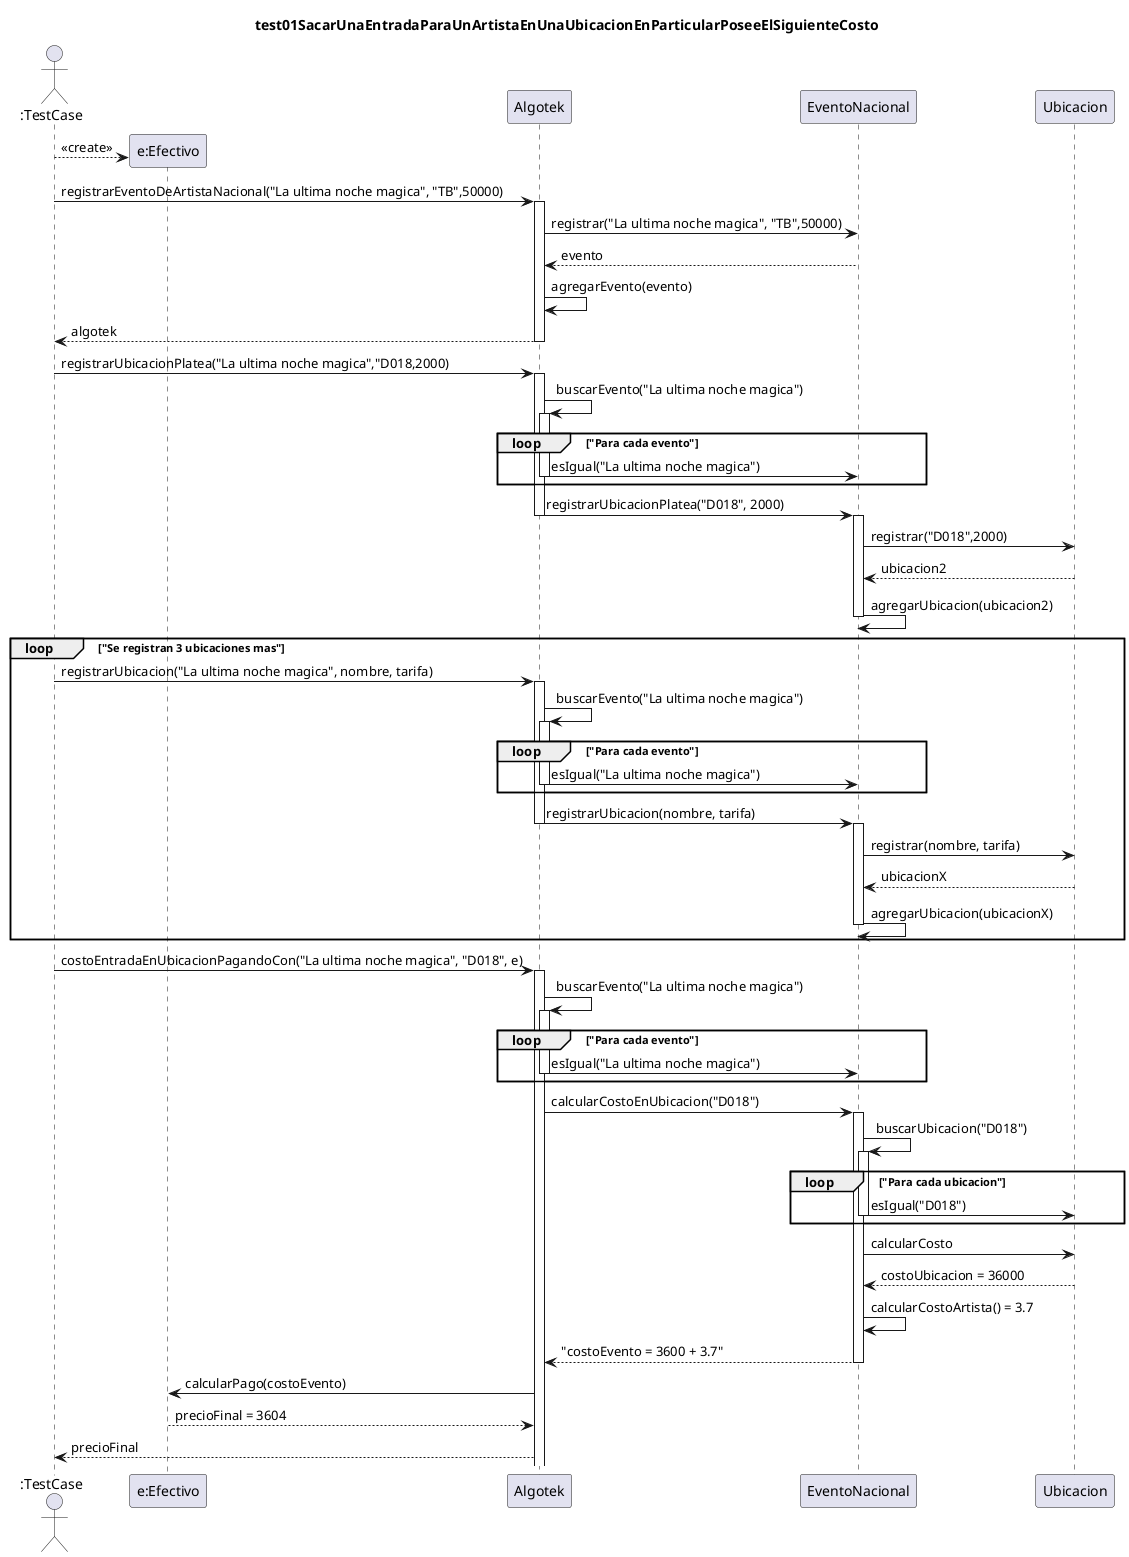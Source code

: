@startuml

title "test01SacarUnaEntradaParaUnArtistaEnUnaUbicacionEnParticularPoseeElSiguienteCosto"
Actor ":TestCase"

create "e:Efectivo"
":TestCase" --> "e:Efectivo": <<create>>
":TestCase" -> Algotek++: registrarEventoDeArtistaNacional("La ultima noche magica", "TB",50000)
Algotek -> EventoNacional: registrar("La ultima noche magica", "TB",50000)
EventoNacional --> Algotek: evento
Algotek -> Algotek: agregarEvento(evento)
Algotek --> ":TestCase"--: algotek

":TestCase" -> Algotek++: registrarUbicacionPlatea("La ultima noche magica","D018,2000)
Algotek -> Algotek++: buscarEvento("La ultima noche magica")
loop "Para cada evento"
    Algotek -> EventoNacional--: esIgual("La ultima noche magica")
end
Algotek -> EventoNacional--++: registrarUbicacionPlatea("D018", 2000)
EventoNacional -> Ubicacion: registrar("D018",2000)
Ubicacion --> EventoNacional: ubicacion2
EventoNacional -> EventoNacional--: agregarUbicacion(ubicacion2)
loop "Se registran 3 ubicaciones mas"
":TestCase" -> Algotek++: registrarUbicacion("La ultima noche magica", nombre, tarifa)
Algotek -> Algotek++: buscarEvento("La ultima noche magica")
loop "Para cada evento"
    Algotek -> EventoNacional--: esIgual("La ultima noche magica")
end
Algotek -> EventoNacional--++: registrarUbicacion(nombre, tarifa)
EventoNacional -> Ubicacion: registrar(nombre, tarifa)
Ubicacion --> EventoNacional: ubicacionX
EventoNacional -> EventoNacional--: agregarUbicacion(ubicacionX)
end
":TestCase" -> Algotek++: costoEntradaEnUbicacionPagandoCon("La ultima noche magica", "D018", e)
Algotek -> Algotek++: buscarEvento("La ultima noche magica")
loop "Para cada evento"
    Algotek -> EventoNacional--: esIgual("La ultima noche magica")
end
Algotek -> EventoNacional++: calcularCostoEnUbicacion("D018")
EventoNacional -> EventoNacional++: buscarUbicacion("D018")
loop "Para cada ubicacion"
    EventoNacional -> Ubicacion--: esIgual("D018")
end
EventoNacional -> Ubicacion: calcularCosto
Ubicacion --> EventoNacional: costoUbicacion = 36000
EventoNacional -> EventoNacional: calcularCostoArtista() = 3.7
EventoNacional --> Algotek--: "costoEvento = 3600 + 3.7"
Algotek -> "e:Efectivo": calcularPago(costoEvento)
"e:Efectivo" --> Algotek: precioFinal = 3604
Algotek --> ":TestCase": precioFinal
@enduml